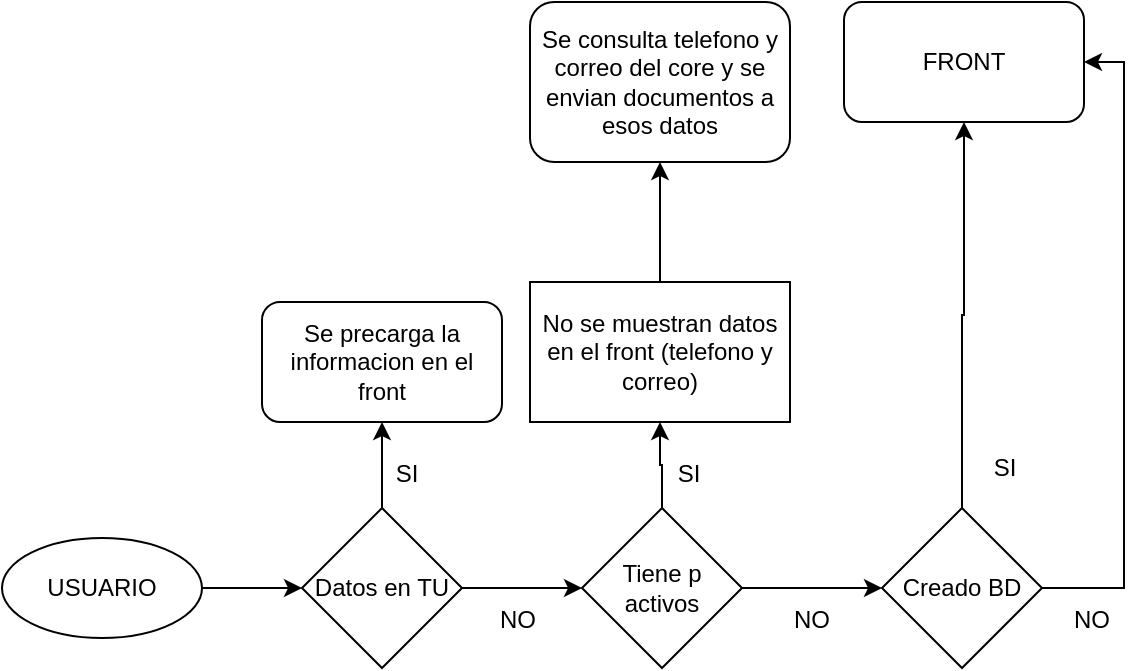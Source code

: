 <mxfile version="20.3.1" type="github">
  <diagram id="kvRR1dRe30prhEQwx9TT" name="Página-1">
    <mxGraphModel dx="1021" dy="529" grid="1" gridSize="10" guides="1" tooltips="1" connect="1" arrows="1" fold="1" page="1" pageScale="1" pageWidth="827" pageHeight="1169" math="0" shadow="0">
      <root>
        <mxCell id="0" />
        <mxCell id="1" parent="0" />
        <mxCell id="dUdFmKP2lv1hBKzZc9v7-18" style="edgeStyle=orthogonalEdgeStyle;rounded=0;orthogonalLoop=1;jettySize=auto;html=1;exitX=1;exitY=0.5;exitDx=0;exitDy=0;entryX=0;entryY=0.5;entryDx=0;entryDy=0;" edge="1" parent="1" source="dUdFmKP2lv1hBKzZc9v7-4" target="dUdFmKP2lv1hBKzZc9v7-14">
          <mxGeometry relative="1" as="geometry" />
        </mxCell>
        <mxCell id="dUdFmKP2lv1hBKzZc9v7-34" style="edgeStyle=orthogonalEdgeStyle;rounded=0;orthogonalLoop=1;jettySize=auto;html=1;exitX=0.5;exitY=0;exitDx=0;exitDy=0;entryX=0.5;entryY=1;entryDx=0;entryDy=0;" edge="1" parent="1" source="dUdFmKP2lv1hBKzZc9v7-4" target="dUdFmKP2lv1hBKzZc9v7-26">
          <mxGeometry relative="1" as="geometry" />
        </mxCell>
        <mxCell id="dUdFmKP2lv1hBKzZc9v7-4" value="Tiene p activos" style="rhombus;whiteSpace=wrap;html=1;" vertex="1" parent="1">
          <mxGeometry x="350" y="371" width="80" height="80" as="geometry" />
        </mxCell>
        <mxCell id="dUdFmKP2lv1hBKzZc9v7-30" style="edgeStyle=orthogonalEdgeStyle;rounded=0;orthogonalLoop=1;jettySize=auto;html=1;exitX=1;exitY=0.5;exitDx=0;exitDy=0;entryX=0;entryY=0.5;entryDx=0;entryDy=0;" edge="1" parent="1" source="dUdFmKP2lv1hBKzZc9v7-10" target="dUdFmKP2lv1hBKzZc9v7-29">
          <mxGeometry relative="1" as="geometry" />
        </mxCell>
        <mxCell id="dUdFmKP2lv1hBKzZc9v7-10" value="USUARIO" style="ellipse;whiteSpace=wrap;html=1;" vertex="1" parent="1">
          <mxGeometry x="60" y="386" width="100" height="50" as="geometry" />
        </mxCell>
        <mxCell id="dUdFmKP2lv1hBKzZc9v7-13" value="NO" style="text;html=1;strokeColor=none;fillColor=none;align=center;verticalAlign=middle;whiteSpace=wrap;rounded=0;" vertex="1" parent="1">
          <mxGeometry x="450" y="417" width="30" height="19" as="geometry" />
        </mxCell>
        <mxCell id="dUdFmKP2lv1hBKzZc9v7-28" style="edgeStyle=orthogonalEdgeStyle;rounded=0;orthogonalLoop=1;jettySize=auto;html=1;exitX=0.5;exitY=0;exitDx=0;exitDy=0;entryX=0.5;entryY=1;entryDx=0;entryDy=0;" edge="1" parent="1" source="dUdFmKP2lv1hBKzZc9v7-14" target="dUdFmKP2lv1hBKzZc9v7-20">
          <mxGeometry relative="1" as="geometry" />
        </mxCell>
        <mxCell id="dUdFmKP2lv1hBKzZc9v7-37" style="edgeStyle=orthogonalEdgeStyle;rounded=0;orthogonalLoop=1;jettySize=auto;html=1;exitX=1;exitY=0.5;exitDx=0;exitDy=0;entryX=1;entryY=0.5;entryDx=0;entryDy=0;" edge="1" parent="1" source="dUdFmKP2lv1hBKzZc9v7-14" target="dUdFmKP2lv1hBKzZc9v7-20">
          <mxGeometry relative="1" as="geometry" />
        </mxCell>
        <mxCell id="dUdFmKP2lv1hBKzZc9v7-14" value="Creado BD" style="rhombus;whiteSpace=wrap;html=1;" vertex="1" parent="1">
          <mxGeometry x="500" y="371" width="80" height="80" as="geometry" />
        </mxCell>
        <mxCell id="dUdFmKP2lv1hBKzZc9v7-20" value="FRONT" style="rounded=1;whiteSpace=wrap;html=1;" vertex="1" parent="1">
          <mxGeometry x="481" y="118" width="120" height="60" as="geometry" />
        </mxCell>
        <mxCell id="dUdFmKP2lv1hBKzZc9v7-22" value="SI" style="text;html=1;strokeColor=none;fillColor=none;align=center;verticalAlign=middle;whiteSpace=wrap;rounded=0;" vertex="1" parent="1">
          <mxGeometry x="550" y="338" width="23" height="25" as="geometry" />
        </mxCell>
        <mxCell id="dUdFmKP2lv1hBKzZc9v7-36" style="edgeStyle=orthogonalEdgeStyle;rounded=0;orthogonalLoop=1;jettySize=auto;html=1;exitX=0.5;exitY=0;exitDx=0;exitDy=0;entryX=0.5;entryY=1;entryDx=0;entryDy=0;" edge="1" parent="1" source="dUdFmKP2lv1hBKzZc9v7-26" target="dUdFmKP2lv1hBKzZc9v7-35">
          <mxGeometry relative="1" as="geometry" />
        </mxCell>
        <mxCell id="dUdFmKP2lv1hBKzZc9v7-26" value="No se muestran datos en el front (telefono y correo)" style="rounded=0;whiteSpace=wrap;html=1;" vertex="1" parent="1">
          <mxGeometry x="324" y="258" width="130" height="70" as="geometry" />
        </mxCell>
        <mxCell id="dUdFmKP2lv1hBKzZc9v7-31" style="edgeStyle=orthogonalEdgeStyle;rounded=0;orthogonalLoop=1;jettySize=auto;html=1;exitX=1;exitY=0.5;exitDx=0;exitDy=0;entryX=0;entryY=0.5;entryDx=0;entryDy=0;" edge="1" parent="1" source="dUdFmKP2lv1hBKzZc9v7-29" target="dUdFmKP2lv1hBKzZc9v7-4">
          <mxGeometry relative="1" as="geometry" />
        </mxCell>
        <mxCell id="dUdFmKP2lv1hBKzZc9v7-41" style="edgeStyle=orthogonalEdgeStyle;rounded=0;orthogonalLoop=1;jettySize=auto;html=1;exitX=0.5;exitY=0;exitDx=0;exitDy=0;entryX=0.5;entryY=1;entryDx=0;entryDy=0;" edge="1" parent="1" source="dUdFmKP2lv1hBKzZc9v7-29" target="dUdFmKP2lv1hBKzZc9v7-40">
          <mxGeometry relative="1" as="geometry" />
        </mxCell>
        <mxCell id="dUdFmKP2lv1hBKzZc9v7-29" value="Datos en TU" style="rhombus;whiteSpace=wrap;html=1;" vertex="1" parent="1">
          <mxGeometry x="210" y="371" width="80" height="80" as="geometry" />
        </mxCell>
        <mxCell id="dUdFmKP2lv1hBKzZc9v7-32" value="NO" style="text;html=1;strokeColor=none;fillColor=none;align=center;verticalAlign=middle;whiteSpace=wrap;rounded=0;" vertex="1" parent="1">
          <mxGeometry x="303" y="417" width="30" height="19" as="geometry" />
        </mxCell>
        <mxCell id="dUdFmKP2lv1hBKzZc9v7-35" value="Se consulta telefono y correo del core y se envian documentos a esos datos" style="rounded=1;whiteSpace=wrap;html=1;" vertex="1" parent="1">
          <mxGeometry x="324" y="118" width="130" height="80" as="geometry" />
        </mxCell>
        <mxCell id="dUdFmKP2lv1hBKzZc9v7-38" value="NO" style="text;html=1;strokeColor=none;fillColor=none;align=center;verticalAlign=middle;whiteSpace=wrap;rounded=0;" vertex="1" parent="1">
          <mxGeometry x="590" y="417" width="30" height="19" as="geometry" />
        </mxCell>
        <mxCell id="dUdFmKP2lv1hBKzZc9v7-39" value="SI" style="text;html=1;strokeColor=none;fillColor=none;align=center;verticalAlign=middle;whiteSpace=wrap;rounded=0;" vertex="1" parent="1">
          <mxGeometry x="392" y="341" width="23" height="25" as="geometry" />
        </mxCell>
        <mxCell id="dUdFmKP2lv1hBKzZc9v7-40" value="Se precarga la informacion en el front" style="rounded=1;whiteSpace=wrap;html=1;" vertex="1" parent="1">
          <mxGeometry x="190" y="268" width="120" height="60" as="geometry" />
        </mxCell>
        <mxCell id="dUdFmKP2lv1hBKzZc9v7-42" value="SI" style="text;html=1;strokeColor=none;fillColor=none;align=center;verticalAlign=middle;whiteSpace=wrap;rounded=0;" vertex="1" parent="1">
          <mxGeometry x="251" y="341" width="23" height="25" as="geometry" />
        </mxCell>
      </root>
    </mxGraphModel>
  </diagram>
</mxfile>
